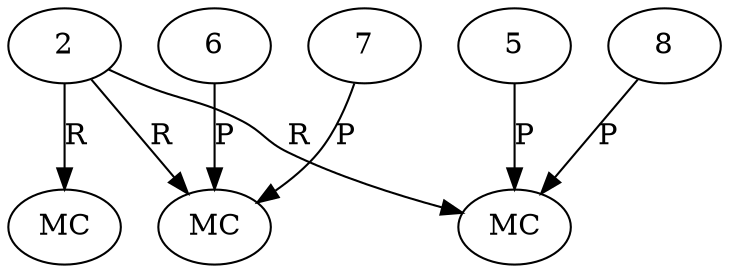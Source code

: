digraph "AUG" {

  1 [ label="MC" s="println()" t="PrintStream" l="113" ];
  2 [ t="PrintStream" v="null" n="System.err" ];
  3 [ label="MC" s="println()" t="PrintStream" l="103" ];
  4 [ label="MC" s="println()" t="PrintStream" l="108" ];
  5 [ t="String" v=" " ];
  6 [ t="String" v=" " ];
  7 [ t="String" v=" " ];
  8 [ t="String" v=" " ];
  2 -> 1 [ label="R" ];
  2 -> 3 [ label="R" ];
  6 -> 3 [ label="P" ];
  7 -> 3 [ label="P" ];
  8 -> 4 [ label="P" ];
  5 -> 4 [ label="P" ];
  2 -> 4 [ label="R" ];
}
